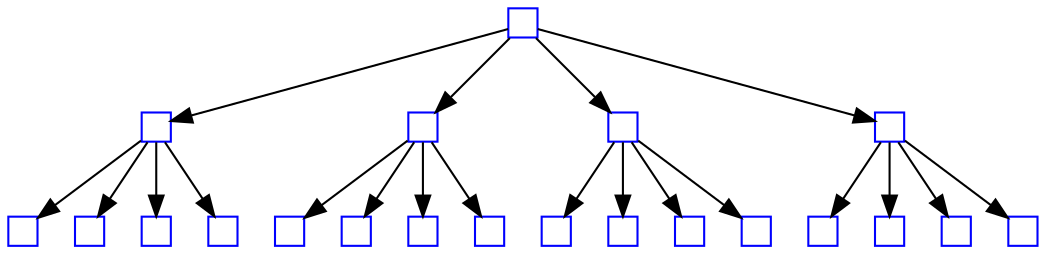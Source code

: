 digraph graphname { 
-1 [label="",shape=box,color=blue,width=0.2,height=0.2];
-1 -> -2
-2 [label="",shape=box,color=blue,width=0.2,height=0.2];
-2 -> -10
-10 [label="",shape=box,color=blue,width=0.2,height=0.2];
-2 -> -11
-11 [label="",shape=box,color=blue,width=0.2,height=0.2];
-2 -> -12
-12 [label="",shape=box,color=blue,width=0.2,height=0.2];
-2 -> -13
-13 [label="",shape=box,color=blue,width=0.2,height=0.2];
-1 -> -3
-3 [label="",shape=box,color=blue,width=0.2,height=0.2];
-3 -> -18
-18 [label="",shape=box,color=blue,width=0.2,height=0.2];
-3 -> -19
-19 [label="",shape=box,color=blue,width=0.2,height=0.2];
-3 -> -20
-20 [label="",shape=box,color=blue,width=0.2,height=0.2];
-3 -> -21
-21 [label="",shape=box,color=blue,width=0.2,height=0.2];
-1 -> -4
-4 [label="",shape=box,color=blue,width=0.2,height=0.2];
-4 -> -26
-26 [label="",shape=box,color=blue,width=0.2,height=0.2];
-4 -> -27
-27 [label="",shape=box,color=blue,width=0.2,height=0.2];
-4 -> -28
-28 [label="",shape=box,color=blue,width=0.2,height=0.2];
-4 -> -29
-29 [label="",shape=box,color=blue,width=0.2,height=0.2];
-1 -> -5
-5 [label="",shape=box,color=blue,width=0.2,height=0.2];
-5 -> -34
-34 [label="",shape=box,color=blue,width=0.2,height=0.2];
-5 -> -35
-35 [label="",shape=box,color=blue,width=0.2,height=0.2];
-5 -> -36
-36 [label="",shape=box,color=blue,width=0.2,height=0.2];
-5 -> -37
-37 [label="",shape=box,color=blue,width=0.2,height=0.2];
}
